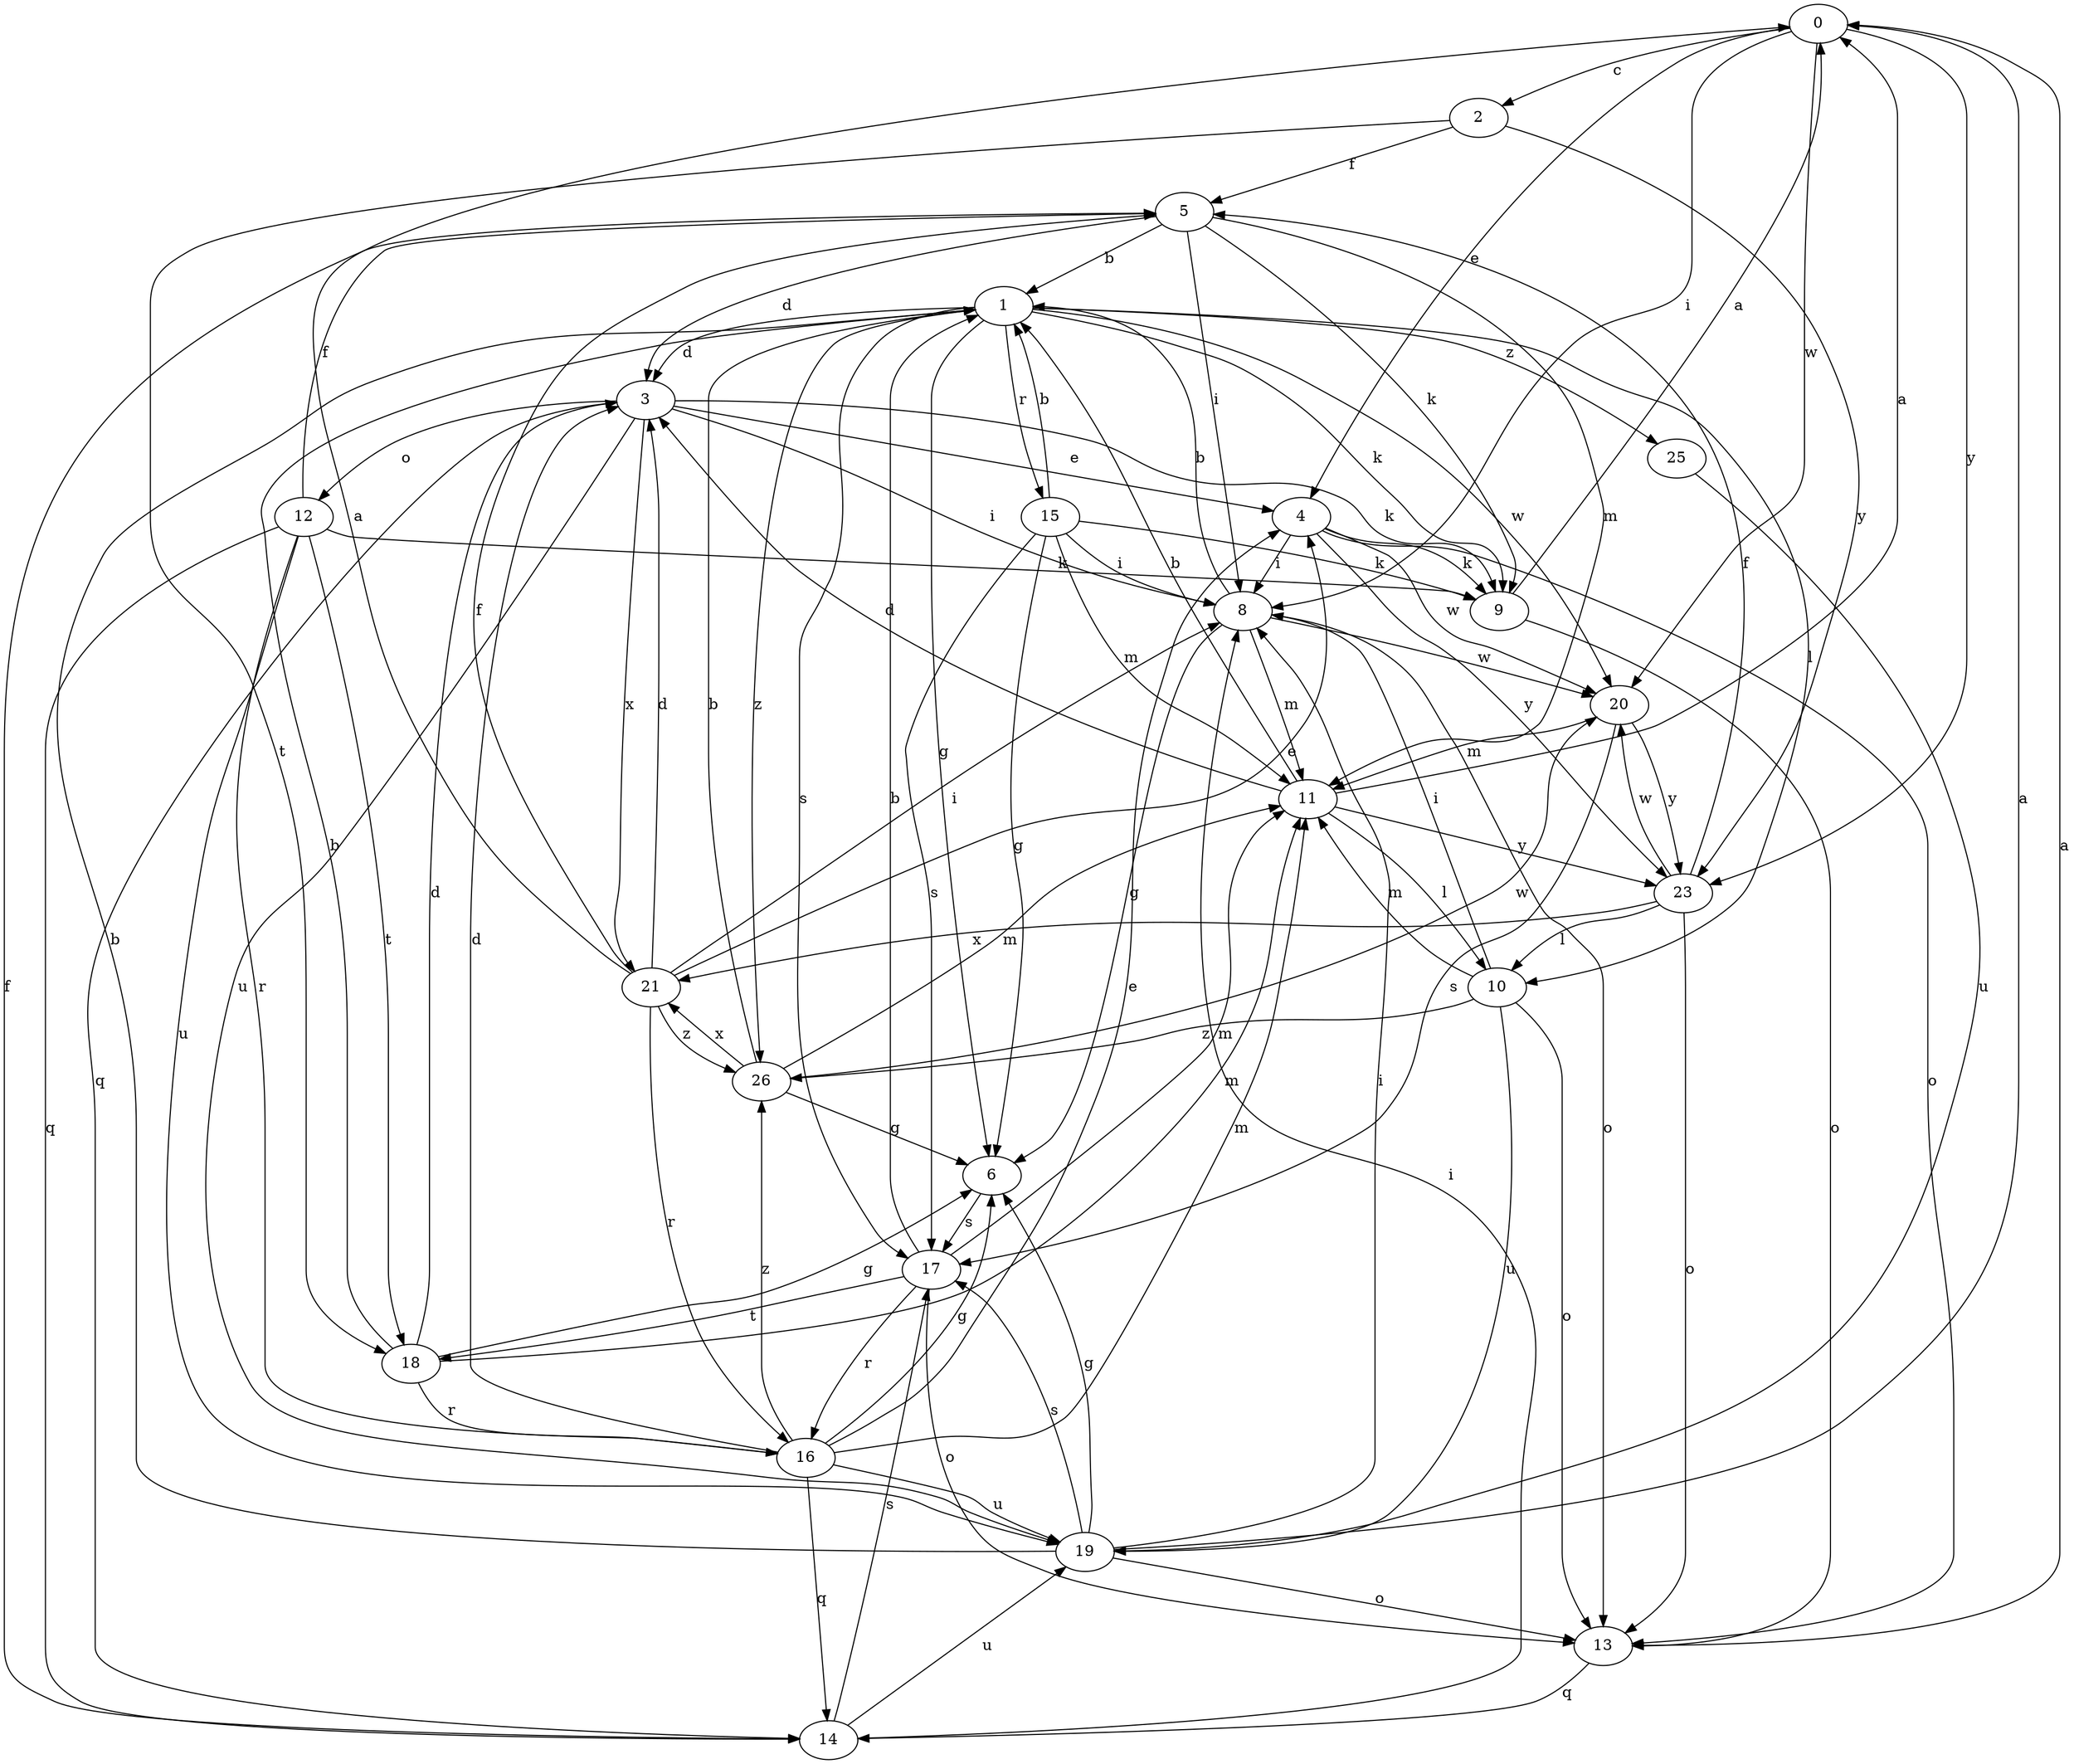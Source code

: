 strict digraph  {
0;
1;
2;
3;
4;
5;
6;
8;
9;
10;
11;
12;
13;
14;
15;
16;
17;
18;
19;
20;
21;
23;
25;
26;
0 -> 2  [label=c];
0 -> 4  [label=e];
0 -> 8  [label=i];
0 -> 20  [label=w];
0 -> 23  [label=y];
1 -> 3  [label=d];
1 -> 6  [label=g];
1 -> 9  [label=k];
1 -> 10  [label=l];
1 -> 15  [label=r];
1 -> 17  [label=s];
1 -> 20  [label=w];
1 -> 25  [label=z];
1 -> 26  [label=z];
2 -> 5  [label=f];
2 -> 18  [label=t];
2 -> 23  [label=y];
3 -> 4  [label=e];
3 -> 8  [label=i];
3 -> 9  [label=k];
3 -> 12  [label=o];
3 -> 14  [label=q];
3 -> 19  [label=u];
3 -> 21  [label=x];
4 -> 8  [label=i];
4 -> 9  [label=k];
4 -> 13  [label=o];
4 -> 20  [label=w];
4 -> 23  [label=y];
5 -> 1  [label=b];
5 -> 3  [label=d];
5 -> 8  [label=i];
5 -> 9  [label=k];
5 -> 11  [label=m];
6 -> 17  [label=s];
8 -> 1  [label=b];
8 -> 6  [label=g];
8 -> 11  [label=m];
8 -> 13  [label=o];
8 -> 20  [label=w];
9 -> 0  [label=a];
9 -> 13  [label=o];
10 -> 8  [label=i];
10 -> 11  [label=m];
10 -> 13  [label=o];
10 -> 19  [label=u];
10 -> 26  [label=z];
11 -> 0  [label=a];
11 -> 1  [label=b];
11 -> 3  [label=d];
11 -> 10  [label=l];
11 -> 23  [label=y];
12 -> 5  [label=f];
12 -> 9  [label=k];
12 -> 14  [label=q];
12 -> 16  [label=r];
12 -> 18  [label=t];
12 -> 19  [label=u];
13 -> 0  [label=a];
13 -> 14  [label=q];
14 -> 5  [label=f];
14 -> 8  [label=i];
14 -> 17  [label=s];
14 -> 19  [label=u];
15 -> 1  [label=b];
15 -> 6  [label=g];
15 -> 8  [label=i];
15 -> 9  [label=k];
15 -> 11  [label=m];
15 -> 17  [label=s];
16 -> 3  [label=d];
16 -> 4  [label=e];
16 -> 6  [label=g];
16 -> 11  [label=m];
16 -> 14  [label=q];
16 -> 19  [label=u];
16 -> 26  [label=z];
17 -> 1  [label=b];
17 -> 11  [label=m];
17 -> 13  [label=o];
17 -> 16  [label=r];
17 -> 18  [label=t];
18 -> 1  [label=b];
18 -> 3  [label=d];
18 -> 6  [label=g];
18 -> 11  [label=m];
18 -> 16  [label=r];
19 -> 0  [label=a];
19 -> 1  [label=b];
19 -> 6  [label=g];
19 -> 8  [label=i];
19 -> 13  [label=o];
19 -> 17  [label=s];
20 -> 11  [label=m];
20 -> 17  [label=s];
20 -> 23  [label=y];
21 -> 0  [label=a];
21 -> 3  [label=d];
21 -> 4  [label=e];
21 -> 5  [label=f];
21 -> 8  [label=i];
21 -> 16  [label=r];
21 -> 26  [label=z];
23 -> 5  [label=f];
23 -> 10  [label=l];
23 -> 13  [label=o];
23 -> 20  [label=w];
23 -> 21  [label=x];
25 -> 19  [label=u];
26 -> 1  [label=b];
26 -> 6  [label=g];
26 -> 11  [label=m];
26 -> 20  [label=w];
26 -> 21  [label=x];
}
